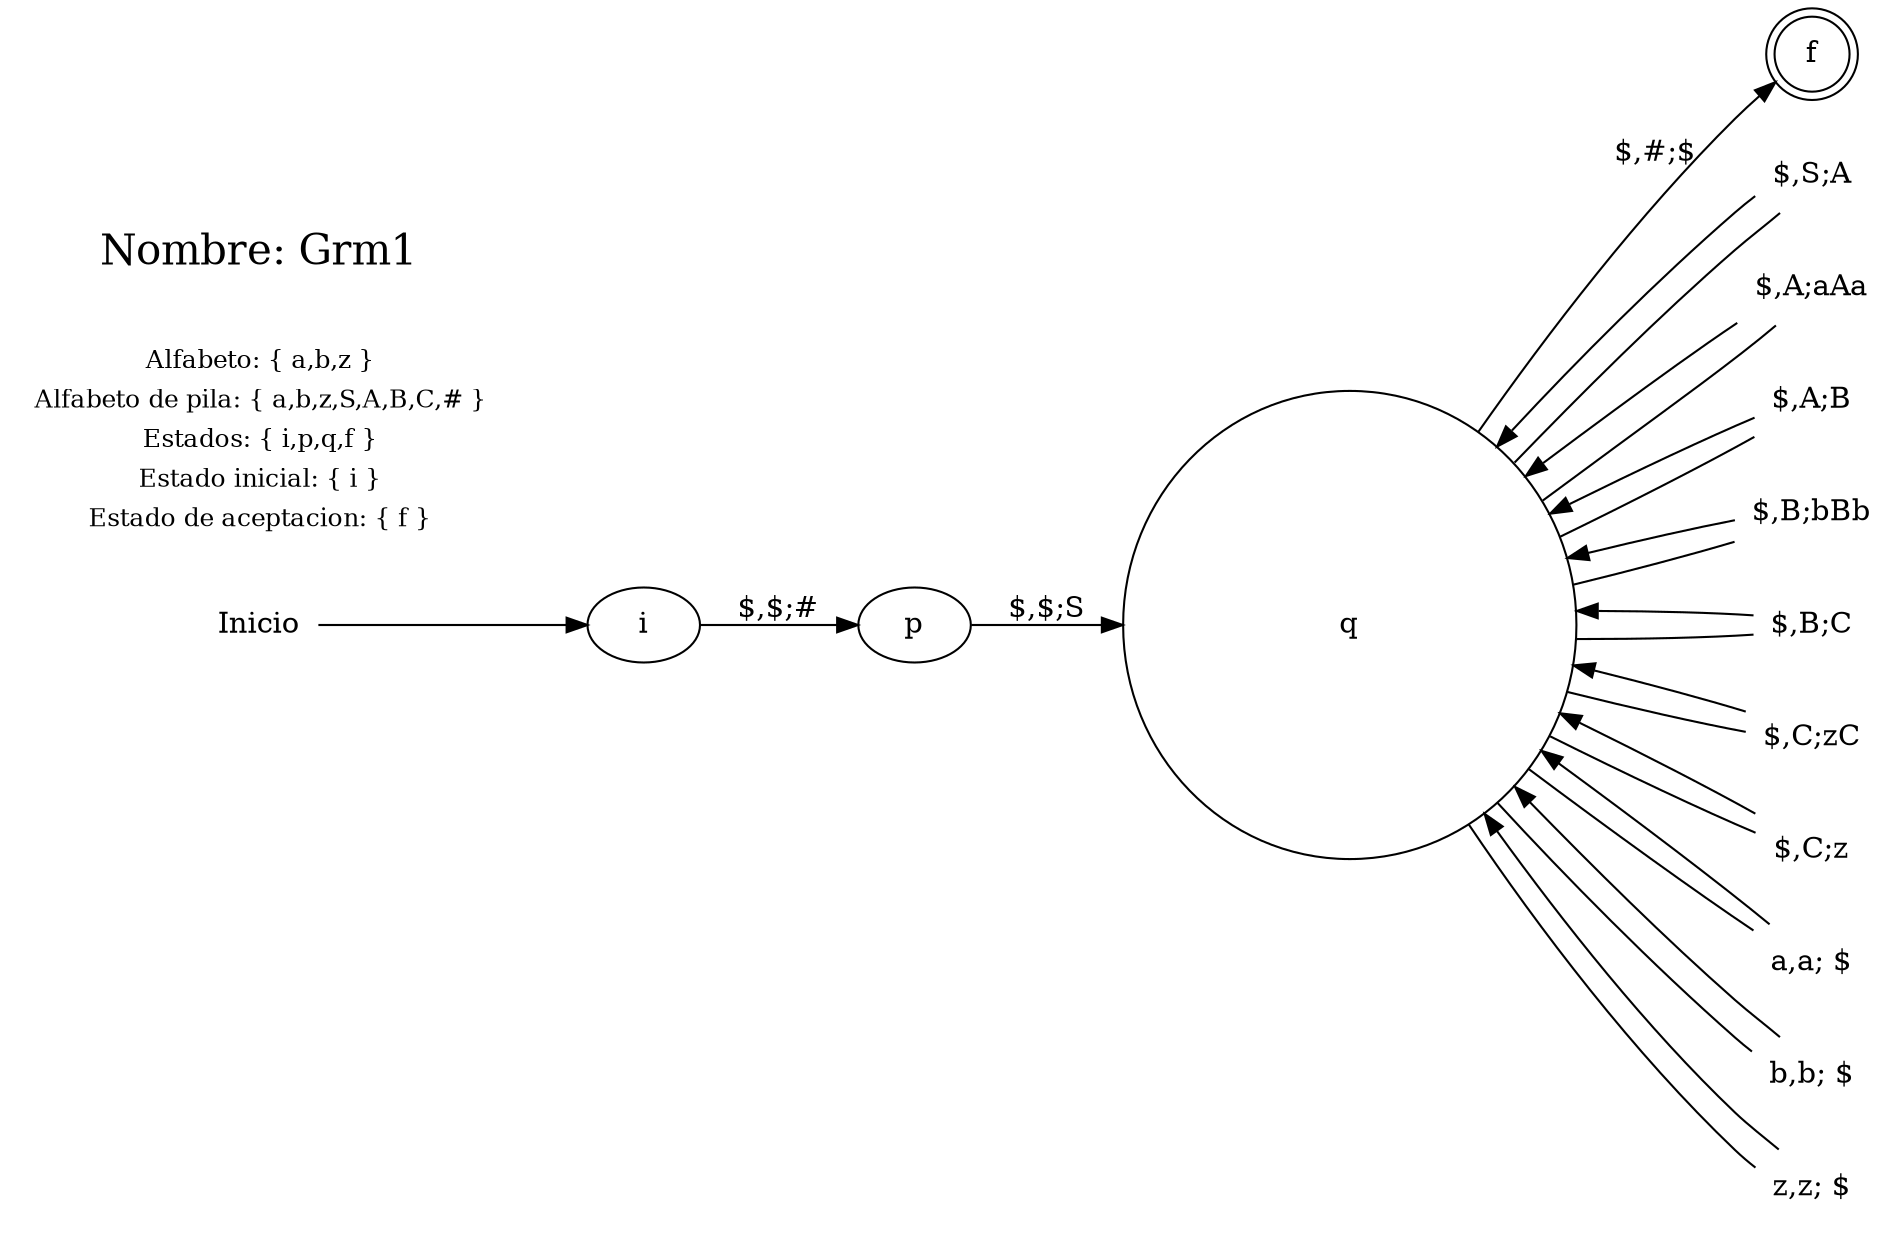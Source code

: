 digraph grafica{
rankdir=LR;
rank=same;
f [shape = doublecircle];
q [margin = 1];
"Inicio" [shape = plaintext];
"Inicio" -> i;
i -> p [label = "$,$;#"]
p -> q [label = "$,$;S"]
q -> f [label = "$,#;$"]
"$,S;A" [shape=none];q -> "$,S;A" [dir = none]
"$,S;A"-> q
"$,A;aAa" [shape=none];q -> "$,A;aAa" [dir = none]
"$,A;aAa"-> q
"$,A;B" [shape=none];q -> "$,A;B" [dir = none]
"$,A;B"-> q
"$,B;bBb" [shape=none];q -> "$,B;bBb" [dir = none]
"$,B;bBb"-> q
"$,B;C" [shape=none];q -> "$,B;C" [dir = none]
"$,B;C"-> q
"$,C;zC" [shape=none];q -> "$,C;zC" [dir = none]
"$,C;zC"-> q
"$,C;z" [shape=none];q -> "$,C;z" [dir = none]
"$,C;z"-> q
"a,a; $" [shape=none];q -> "a,a; $" [dir = none]
"a,a; $"-> q
"b,b; $" [shape=none];q -> "b,b; $" [dir = none]
"b,b; $"-> q
"z,z; $" [shape=none];q -> "z,z; $" [dir = none]
"z,z; $"-> q

tabla[shape=plaintext,fontsize=12, label=<<TABLE BORDER="0"><TR><TD>Alfabeto: { a,b,z }</TD></TR><TR><TD>Alfabeto de pila: { a,b,z,S,A,B,C,# }</TD></TR><TR><TD>Estados: { i,p,q,f }</TD></TR><TR><TD>Estado inicial: { i }</TD></TR><TR><TD>Estado de aceptacion: { f }</TD></TR></TABLE>>];
Titulo [shape=plaintext,fontsize=20, label="Nombre: Grm1"]}